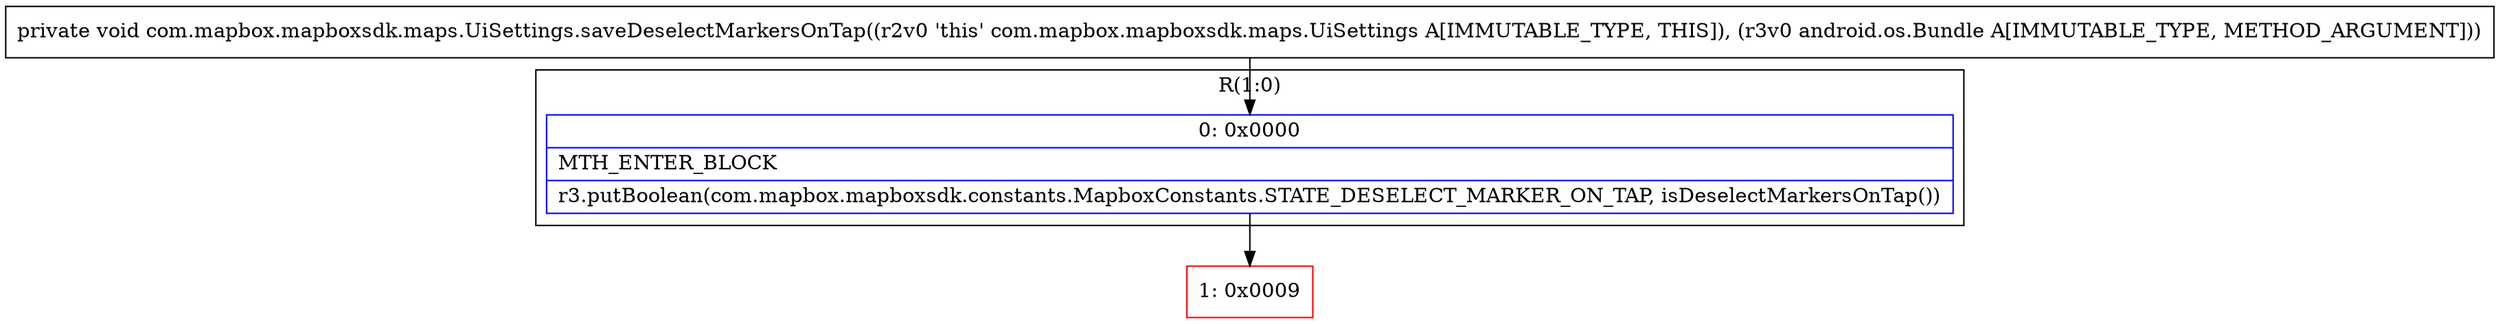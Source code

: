 digraph "CFG forcom.mapbox.mapboxsdk.maps.UiSettings.saveDeselectMarkersOnTap(Landroid\/os\/Bundle;)V" {
subgraph cluster_Region_93101543 {
label = "R(1:0)";
node [shape=record,color=blue];
Node_0 [shape=record,label="{0\:\ 0x0000|MTH_ENTER_BLOCK\l|r3.putBoolean(com.mapbox.mapboxsdk.constants.MapboxConstants.STATE_DESELECT_MARKER_ON_TAP, isDeselectMarkersOnTap())\l}"];
}
Node_1 [shape=record,color=red,label="{1\:\ 0x0009}"];
MethodNode[shape=record,label="{private void com.mapbox.mapboxsdk.maps.UiSettings.saveDeselectMarkersOnTap((r2v0 'this' com.mapbox.mapboxsdk.maps.UiSettings A[IMMUTABLE_TYPE, THIS]), (r3v0 android.os.Bundle A[IMMUTABLE_TYPE, METHOD_ARGUMENT])) }"];
MethodNode -> Node_0;
Node_0 -> Node_1;
}

